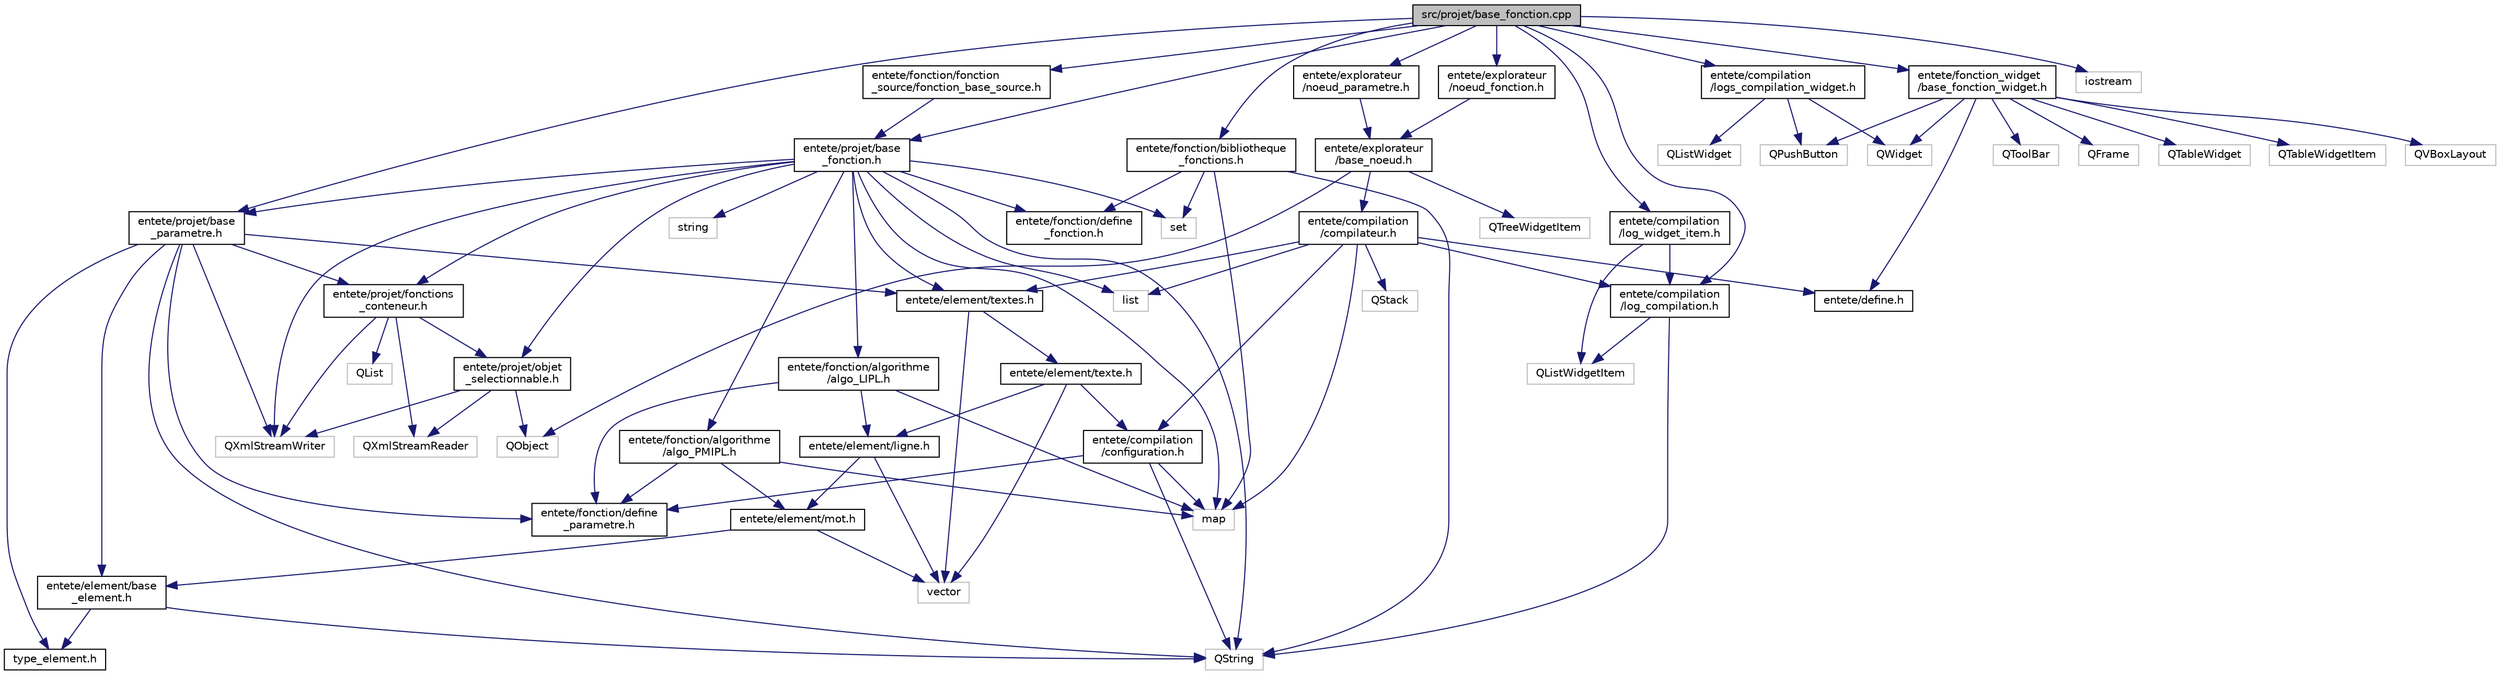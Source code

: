 digraph "src/projet/base_fonction.cpp"
{
  edge [fontname="Helvetica",fontsize="10",labelfontname="Helvetica",labelfontsize="10"];
  node [fontname="Helvetica",fontsize="10",shape=record];
  Node0 [label="src/projet/base_fonction.cpp",height=0.2,width=0.4,color="black", fillcolor="grey75", style="filled", fontcolor="black"];
  Node0 -> Node1 [color="midnightblue",fontsize="10",style="solid",fontname="Helvetica"];
  Node1 [label="entete/projet/base\l_fonction.h",height=0.2,width=0.4,color="black", fillcolor="white", style="filled",URL="$base__fonction_8h.html",tooltip="Déclaration de la classe base_fonction. "];
  Node1 -> Node2 [color="midnightblue",fontsize="10",style="solid",fontname="Helvetica"];
  Node2 [label="string",height=0.2,width=0.4,color="grey75", fillcolor="white", style="filled"];
  Node1 -> Node3 [color="midnightblue",fontsize="10",style="solid",fontname="Helvetica"];
  Node3 [label="QString",height=0.2,width=0.4,color="grey75", fillcolor="white", style="filled"];
  Node1 -> Node4 [color="midnightblue",fontsize="10",style="solid",fontname="Helvetica"];
  Node4 [label="list",height=0.2,width=0.4,color="grey75", fillcolor="white", style="filled"];
  Node1 -> Node5 [color="midnightblue",fontsize="10",style="solid",fontname="Helvetica"];
  Node5 [label="set",height=0.2,width=0.4,color="grey75", fillcolor="white", style="filled"];
  Node1 -> Node6 [color="midnightblue",fontsize="10",style="solid",fontname="Helvetica"];
  Node6 [label="map",height=0.2,width=0.4,color="grey75", fillcolor="white", style="filled"];
  Node1 -> Node7 [color="midnightblue",fontsize="10",style="solid",fontname="Helvetica"];
  Node7 [label="QXmlStreamWriter",height=0.2,width=0.4,color="grey75", fillcolor="white", style="filled"];
  Node1 -> Node8 [color="midnightblue",fontsize="10",style="solid",fontname="Helvetica"];
  Node8 [label="entete/element/textes.h",height=0.2,width=0.4,color="black", fillcolor="white", style="filled",URL="$textes_8h.html"];
  Node8 -> Node9 [color="midnightblue",fontsize="10",style="solid",fontname="Helvetica"];
  Node9 [label="entete/element/texte.h",height=0.2,width=0.4,color="black", fillcolor="white", style="filled",URL="$texte_8h.html"];
  Node9 -> Node10 [color="midnightblue",fontsize="10",style="solid",fontname="Helvetica"];
  Node10 [label="entete/element/ligne.h",height=0.2,width=0.4,color="black", fillcolor="white", style="filled",URL="$ligne_8h.html"];
  Node10 -> Node11 [color="midnightblue",fontsize="10",style="solid",fontname="Helvetica"];
  Node11 [label="entete/element/mot.h",height=0.2,width=0.4,color="black", fillcolor="white", style="filled",URL="$mot_8h.html"];
  Node11 -> Node12 [color="midnightblue",fontsize="10",style="solid",fontname="Helvetica"];
  Node12 [label="entete/element/base\l_element.h",height=0.2,width=0.4,color="black", fillcolor="white", style="filled",URL="$base__element_8h.html"];
  Node12 -> Node13 [color="midnightblue",fontsize="10",style="solid",fontname="Helvetica"];
  Node13 [label="type_element.h",height=0.2,width=0.4,color="black", fillcolor="white", style="filled",URL="$type__element_8h.html"];
  Node12 -> Node3 [color="midnightblue",fontsize="10",style="solid",fontname="Helvetica"];
  Node11 -> Node14 [color="midnightblue",fontsize="10",style="solid",fontname="Helvetica"];
  Node14 [label="vector",height=0.2,width=0.4,color="grey75", fillcolor="white", style="filled"];
  Node10 -> Node14 [color="midnightblue",fontsize="10",style="solid",fontname="Helvetica"];
  Node9 -> Node15 [color="midnightblue",fontsize="10",style="solid",fontname="Helvetica"];
  Node15 [label="entete/compilation\l/configuration.h",height=0.2,width=0.4,color="black", fillcolor="white", style="filled",URL="$configuration_8h.html",tooltip="Fichier de déclaration de la classe configuration. "];
  Node15 -> Node16 [color="midnightblue",fontsize="10",style="solid",fontname="Helvetica"];
  Node16 [label="entete/fonction/define\l_parametre.h",height=0.2,width=0.4,color="black", fillcolor="white", style="filled",URL="$define__parametre_8h.html",tooltip="Déclaration des énumérations utiles aux parametres. "];
  Node15 -> Node3 [color="midnightblue",fontsize="10",style="solid",fontname="Helvetica"];
  Node15 -> Node6 [color="midnightblue",fontsize="10",style="solid",fontname="Helvetica"];
  Node9 -> Node14 [color="midnightblue",fontsize="10",style="solid",fontname="Helvetica"];
  Node8 -> Node14 [color="midnightblue",fontsize="10",style="solid",fontname="Helvetica"];
  Node1 -> Node17 [color="midnightblue",fontsize="10",style="solid",fontname="Helvetica"];
  Node17 [label="entete/projet/base\l_parametre.h",height=0.2,width=0.4,color="black", fillcolor="white", style="filled",URL="$base__parametre_8h.html"];
  Node17 -> Node3 [color="midnightblue",fontsize="10",style="solid",fontname="Helvetica"];
  Node17 -> Node7 [color="midnightblue",fontsize="10",style="solid",fontname="Helvetica"];
  Node17 -> Node12 [color="midnightblue",fontsize="10",style="solid",fontname="Helvetica"];
  Node17 -> Node13 [color="midnightblue",fontsize="10",style="solid",fontname="Helvetica"];
  Node17 -> Node8 [color="midnightblue",fontsize="10",style="solid",fontname="Helvetica"];
  Node17 -> Node18 [color="midnightblue",fontsize="10",style="solid",fontname="Helvetica"];
  Node18 [label="entete/projet/fonctions\l_conteneur.h",height=0.2,width=0.4,color="black", fillcolor="white", style="filled",URL="$fonctions__conteneur_8h.html"];
  Node18 -> Node19 [color="midnightblue",fontsize="10",style="solid",fontname="Helvetica"];
  Node19 [label="QList",height=0.2,width=0.4,color="grey75", fillcolor="white", style="filled"];
  Node18 -> Node20 [color="midnightblue",fontsize="10",style="solid",fontname="Helvetica"];
  Node20 [label="entete/projet/objet\l_selectionnable.h",height=0.2,width=0.4,color="black", fillcolor="white", style="filled",URL="$objet__selectionnable_8h.html"];
  Node20 -> Node21 [color="midnightblue",fontsize="10",style="solid",fontname="Helvetica"];
  Node21 [label="QObject",height=0.2,width=0.4,color="grey75", fillcolor="white", style="filled"];
  Node20 -> Node7 [color="midnightblue",fontsize="10",style="solid",fontname="Helvetica"];
  Node20 -> Node22 [color="midnightblue",fontsize="10",style="solid",fontname="Helvetica"];
  Node22 [label="QXmlStreamReader",height=0.2,width=0.4,color="grey75", fillcolor="white", style="filled"];
  Node18 -> Node7 [color="midnightblue",fontsize="10",style="solid",fontname="Helvetica"];
  Node18 -> Node22 [color="midnightblue",fontsize="10",style="solid",fontname="Helvetica"];
  Node17 -> Node16 [color="midnightblue",fontsize="10",style="solid",fontname="Helvetica"];
  Node1 -> Node20 [color="midnightblue",fontsize="10",style="solid",fontname="Helvetica"];
  Node1 -> Node18 [color="midnightblue",fontsize="10",style="solid",fontname="Helvetica"];
  Node1 -> Node23 [color="midnightblue",fontsize="10",style="solid",fontname="Helvetica"];
  Node23 [label="entete/fonction/algorithme\l/algo_PMIPL.h",height=0.2,width=0.4,color="black", fillcolor="white", style="filled",URL="$algo___p_m_i_p_l_8h.html"];
  Node23 -> Node6 [color="midnightblue",fontsize="10",style="solid",fontname="Helvetica"];
  Node23 -> Node16 [color="midnightblue",fontsize="10",style="solid",fontname="Helvetica"];
  Node23 -> Node11 [color="midnightblue",fontsize="10",style="solid",fontname="Helvetica"];
  Node1 -> Node24 [color="midnightblue",fontsize="10",style="solid",fontname="Helvetica"];
  Node24 [label="entete/fonction/algorithme\l/algo_LIPL.h",height=0.2,width=0.4,color="black", fillcolor="white", style="filled",URL="$algo___l_i_p_l_8h.html"];
  Node24 -> Node6 [color="midnightblue",fontsize="10",style="solid",fontname="Helvetica"];
  Node24 -> Node16 [color="midnightblue",fontsize="10",style="solid",fontname="Helvetica"];
  Node24 -> Node10 [color="midnightblue",fontsize="10",style="solid",fontname="Helvetica"];
  Node1 -> Node25 [color="midnightblue",fontsize="10",style="solid",fontname="Helvetica"];
  Node25 [label="entete/fonction/define\l_fonction.h",height=0.2,width=0.4,color="black", fillcolor="white", style="filled",URL="$define__fonction_8h.html",tooltip="Déclaration des énumérations utiles aux fonctions. "];
  Node0 -> Node26 [color="midnightblue",fontsize="10",style="solid",fontname="Helvetica"];
  Node26 [label="entete/fonction/fonction\l_source/fonction_base_source.h",height=0.2,width=0.4,color="black", fillcolor="white", style="filled",URL="$fonction__base__source_8h.html"];
  Node26 -> Node1 [color="midnightblue",fontsize="10",style="solid",fontname="Helvetica"];
  Node0 -> Node27 [color="midnightblue",fontsize="10",style="solid",fontname="Helvetica"];
  Node27 [label="entete/explorateur\l/noeud_fonction.h",height=0.2,width=0.4,color="black", fillcolor="white", style="filled",URL="$noeud__fonction_8h.html"];
  Node27 -> Node28 [color="midnightblue",fontsize="10",style="solid",fontname="Helvetica"];
  Node28 [label="entete/explorateur\l/base_noeud.h",height=0.2,width=0.4,color="black", fillcolor="white", style="filled",URL="$base__noeud_8h.html"];
  Node28 -> Node29 [color="midnightblue",fontsize="10",style="solid",fontname="Helvetica"];
  Node29 [label="QTreeWidgetItem",height=0.2,width=0.4,color="grey75", fillcolor="white", style="filled"];
  Node28 -> Node21 [color="midnightblue",fontsize="10",style="solid",fontname="Helvetica"];
  Node28 -> Node30 [color="midnightblue",fontsize="10",style="solid",fontname="Helvetica"];
  Node30 [label="entete/compilation\l/compilateur.h",height=0.2,width=0.4,color="black", fillcolor="white", style="filled",URL="$compilateur_8h.html",tooltip="Fichier de déclaration de la classe compilateur. "];
  Node30 -> Node15 [color="midnightblue",fontsize="10",style="solid",fontname="Helvetica"];
  Node30 -> Node31 [color="midnightblue",fontsize="10",style="solid",fontname="Helvetica"];
  Node31 [label="entete/compilation\l/log_compilation.h",height=0.2,width=0.4,color="black", fillcolor="white", style="filled",URL="$log__compilation_8h.html"];
  Node31 -> Node32 [color="midnightblue",fontsize="10",style="solid",fontname="Helvetica"];
  Node32 [label="QListWidgetItem",height=0.2,width=0.4,color="grey75", fillcolor="white", style="filled"];
  Node31 -> Node3 [color="midnightblue",fontsize="10",style="solid",fontname="Helvetica"];
  Node30 -> Node33 [color="midnightblue",fontsize="10",style="solid",fontname="Helvetica"];
  Node33 [label="entete/define.h",height=0.2,width=0.4,color="black", fillcolor="white", style="filled",URL="$define_8h.html"];
  Node30 -> Node8 [color="midnightblue",fontsize="10",style="solid",fontname="Helvetica"];
  Node30 -> Node34 [color="midnightblue",fontsize="10",style="solid",fontname="Helvetica"];
  Node34 [label="QStack",height=0.2,width=0.4,color="grey75", fillcolor="white", style="filled"];
  Node30 -> Node4 [color="midnightblue",fontsize="10",style="solid",fontname="Helvetica"];
  Node30 -> Node6 [color="midnightblue",fontsize="10",style="solid",fontname="Helvetica"];
  Node0 -> Node35 [color="midnightblue",fontsize="10",style="solid",fontname="Helvetica"];
  Node35 [label="entete/explorateur\l/noeud_parametre.h",height=0.2,width=0.4,color="black", fillcolor="white", style="filled",URL="$noeud__parametre_8h.html"];
  Node35 -> Node28 [color="midnightblue",fontsize="10",style="solid",fontname="Helvetica"];
  Node0 -> Node36 [color="midnightblue",fontsize="10",style="solid",fontname="Helvetica"];
  Node36 [label="entete/fonction_widget\l/base_fonction_widget.h",height=0.2,width=0.4,color="black", fillcolor="white", style="filled",URL="$base__fonction__widget_8h.html"];
  Node36 -> Node33 [color="midnightblue",fontsize="10",style="solid",fontname="Helvetica"];
  Node36 -> Node37 [color="midnightblue",fontsize="10",style="solid",fontname="Helvetica"];
  Node37 [label="QPushButton",height=0.2,width=0.4,color="grey75", fillcolor="white", style="filled"];
  Node36 -> Node38 [color="midnightblue",fontsize="10",style="solid",fontname="Helvetica"];
  Node38 [label="QToolBar",height=0.2,width=0.4,color="grey75", fillcolor="white", style="filled"];
  Node36 -> Node39 [color="midnightblue",fontsize="10",style="solid",fontname="Helvetica"];
  Node39 [label="QFrame",height=0.2,width=0.4,color="grey75", fillcolor="white", style="filled"];
  Node36 -> Node40 [color="midnightblue",fontsize="10",style="solid",fontname="Helvetica"];
  Node40 [label="QWidget",height=0.2,width=0.4,color="grey75", fillcolor="white", style="filled"];
  Node36 -> Node41 [color="midnightblue",fontsize="10",style="solid",fontname="Helvetica"];
  Node41 [label="QTableWidget",height=0.2,width=0.4,color="grey75", fillcolor="white", style="filled"];
  Node36 -> Node42 [color="midnightblue",fontsize="10",style="solid",fontname="Helvetica"];
  Node42 [label="QTableWidgetItem",height=0.2,width=0.4,color="grey75", fillcolor="white", style="filled"];
  Node36 -> Node43 [color="midnightblue",fontsize="10",style="solid",fontname="Helvetica"];
  Node43 [label="QVBoxLayout",height=0.2,width=0.4,color="grey75", fillcolor="white", style="filled"];
  Node0 -> Node31 [color="midnightblue",fontsize="10",style="solid",fontname="Helvetica"];
  Node0 -> Node44 [color="midnightblue",fontsize="10",style="solid",fontname="Helvetica"];
  Node44 [label="entete/compilation\l/logs_compilation_widget.h",height=0.2,width=0.4,color="black", fillcolor="white", style="filled",URL="$logs__compilation__widget_8h.html",tooltip="Fichier de déclaration de la classe logs_compilation_widget. "];
  Node44 -> Node45 [color="midnightblue",fontsize="10",style="solid",fontname="Helvetica"];
  Node45 [label="QListWidget",height=0.2,width=0.4,color="grey75", fillcolor="white", style="filled"];
  Node44 -> Node37 [color="midnightblue",fontsize="10",style="solid",fontname="Helvetica"];
  Node44 -> Node40 [color="midnightblue",fontsize="10",style="solid",fontname="Helvetica"];
  Node0 -> Node46 [color="midnightblue",fontsize="10",style="solid",fontname="Helvetica"];
  Node46 [label="entete/compilation\l/log_widget_item.h",height=0.2,width=0.4,color="black", fillcolor="white", style="filled",URL="$log__widget__item_8h.html",tooltip="Fichier de déclaration de la classe log_widget_item. "];
  Node46 -> Node31 [color="midnightblue",fontsize="10",style="solid",fontname="Helvetica"];
  Node46 -> Node32 [color="midnightblue",fontsize="10",style="solid",fontname="Helvetica"];
  Node0 -> Node17 [color="midnightblue",fontsize="10",style="solid",fontname="Helvetica"];
  Node0 -> Node47 [color="midnightblue",fontsize="10",style="solid",fontname="Helvetica"];
  Node47 [label="entete/fonction/bibliotheque\l_fonctions.h",height=0.2,width=0.4,color="black", fillcolor="white", style="filled",URL="$bibliotheque__fonctions_8h.html"];
  Node47 -> Node25 [color="midnightblue",fontsize="10",style="solid",fontname="Helvetica"];
  Node47 -> Node6 [color="midnightblue",fontsize="10",style="solid",fontname="Helvetica"];
  Node47 -> Node5 [color="midnightblue",fontsize="10",style="solid",fontname="Helvetica"];
  Node47 -> Node3 [color="midnightblue",fontsize="10",style="solid",fontname="Helvetica"];
  Node0 -> Node48 [color="midnightblue",fontsize="10",style="solid",fontname="Helvetica"];
  Node48 [label="iostream",height=0.2,width=0.4,color="grey75", fillcolor="white", style="filled"];
}
